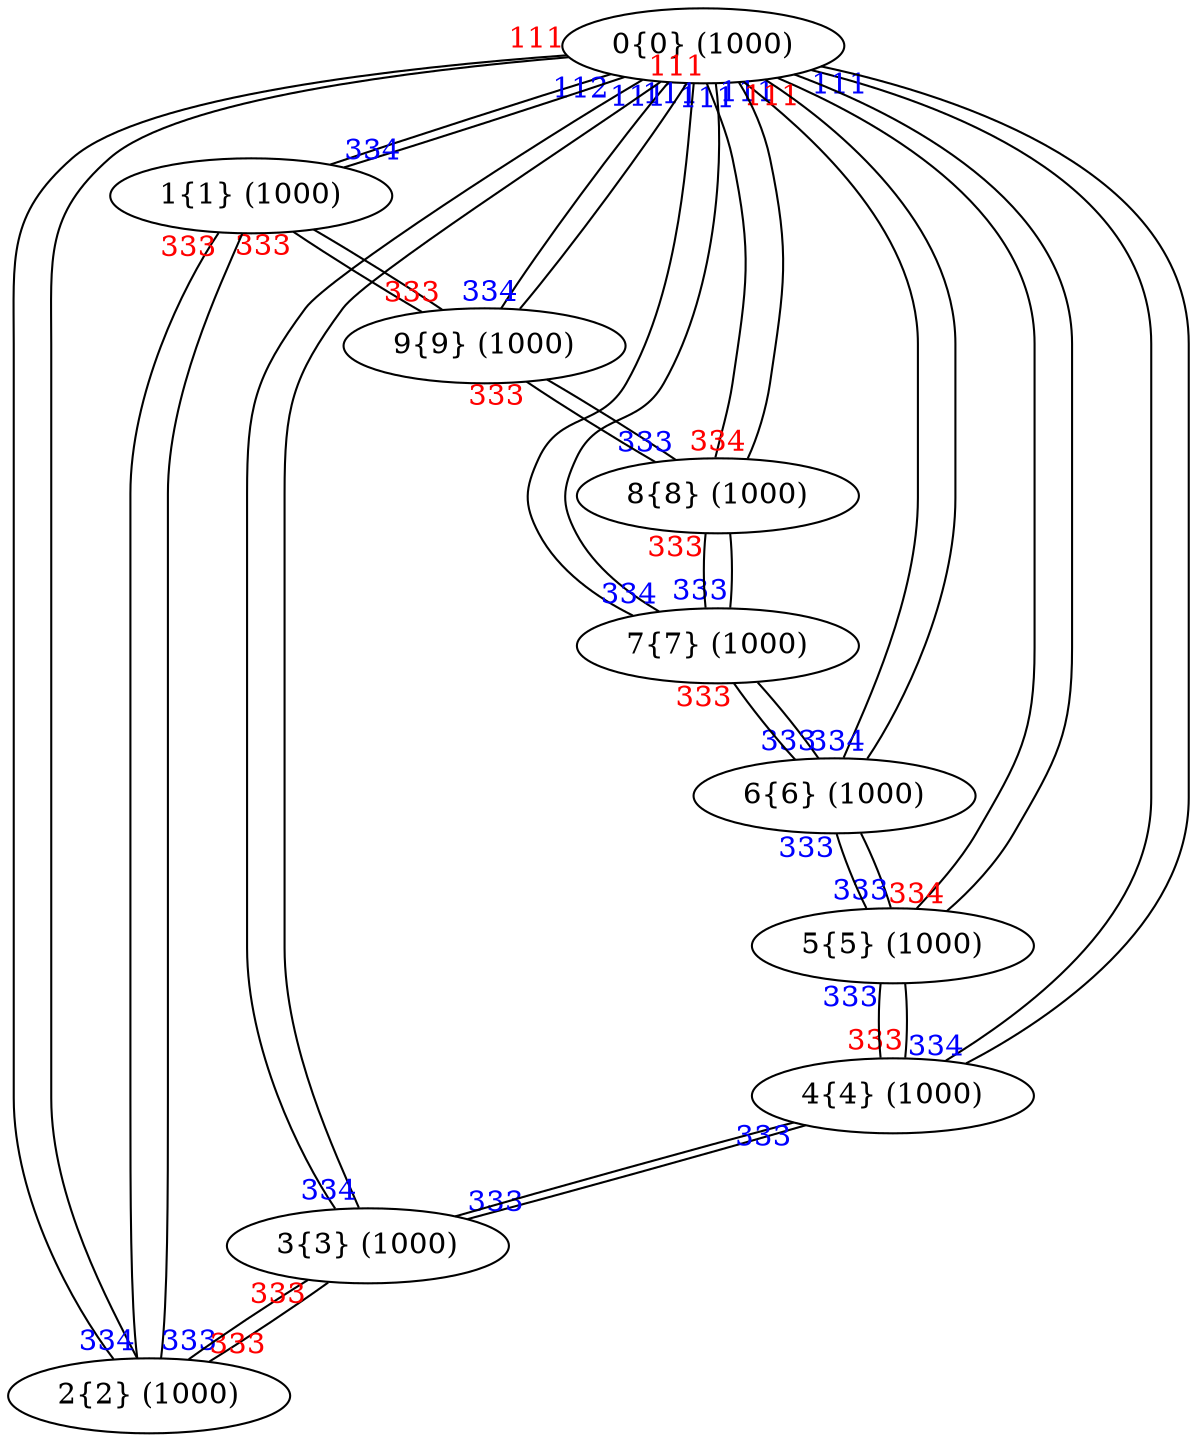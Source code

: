 graph G {
	0 [label = "0{0} (1000)"]
		0 -- 1 [taillabel = "112" fontcolor = "blue"]
		0 -- 2 [taillabel = "111" fontcolor = "red"]
		0 -- 3 [taillabel = "111" fontcolor = "blue"]
		0 -- 4 [taillabel = "111" fontcolor = "blue"]
		0 -- 5 [taillabel = "111" fontcolor = "blue"]
		0 -- 6 [taillabel = "111" fontcolor = "red"]
		0 -- 7 [taillabel = "111" fontcolor = "blue"]
		0 -- 8 [taillabel = "111" fontcolor = "red"]
		0 -- 9 [taillabel = "111" fontcolor = "blue"]
	1 [label = "1{1} (1000)"]
		1 -- 0 [taillabel = "334" fontcolor = "blue"]
		1 -- 2 [taillabel = "333" fontcolor = "red"]
		1 -- 9 [taillabel = "333" fontcolor = "red"]
	2 [label = "2{2} (1000)"]
		2 -- 0 [taillabel = "334" fontcolor = "blue"]
		2 -- 1 [taillabel = "333" fontcolor = "blue"]
		2 -- 3 [taillabel = "333" fontcolor = "red"]
	3 [label = "3{3} (1000)"]
		3 -- 0 [taillabel = "334" fontcolor = "blue"]
		3 -- 2 [taillabel = "333" fontcolor = "red"]
		3 -- 4 [taillabel = "333" fontcolor = "blue"]
	4 [label = "4{4} (1000)"]
		4 -- 0 [taillabel = "334" fontcolor = "blue"]
		4 -- 3 [taillabel = "333" fontcolor = "blue"]
		4 -- 5 [taillabel = "333" fontcolor = "red"]
	5 [label = "5{5} (1000)"]
		5 -- 0 [taillabel = "334" fontcolor = "red"]
		5 -- 4 [taillabel = "333" fontcolor = "blue"]
		5 -- 6 [taillabel = "333" fontcolor = "blue"]
	6 [label = "6{6} (1000)"]
		6 -- 0 [taillabel = "334" fontcolor = "blue"]
		6 -- 5 [taillabel = "333" fontcolor = "blue"]
		6 -- 7 [taillabel = "333" fontcolor = "blue"]
	7 [label = "7{7} (1000)"]
		7 -- 0 [taillabel = "334" fontcolor = "blue"]
		7 -- 6 [taillabel = "333" fontcolor = "red"]
		7 -- 8 [taillabel = "333" fontcolor = "blue"]
	8 [label = "8{8} (1000)"]
		8 -- 0 [taillabel = "334" fontcolor = "red"]
		8 -- 7 [taillabel = "333" fontcolor = "red"]
		8 -- 9 [taillabel = "333" fontcolor = "blue"]
	9 [label = "9{9} (1000)"]
		9 -- 0 [taillabel = "334" fontcolor = "blue"]
		9 -- 1 [taillabel = "333" fontcolor = "red"]
		9 -- 8 [taillabel = "333" fontcolor = "red"]
	sep = 1
	overlap = false
	splines = true
}
